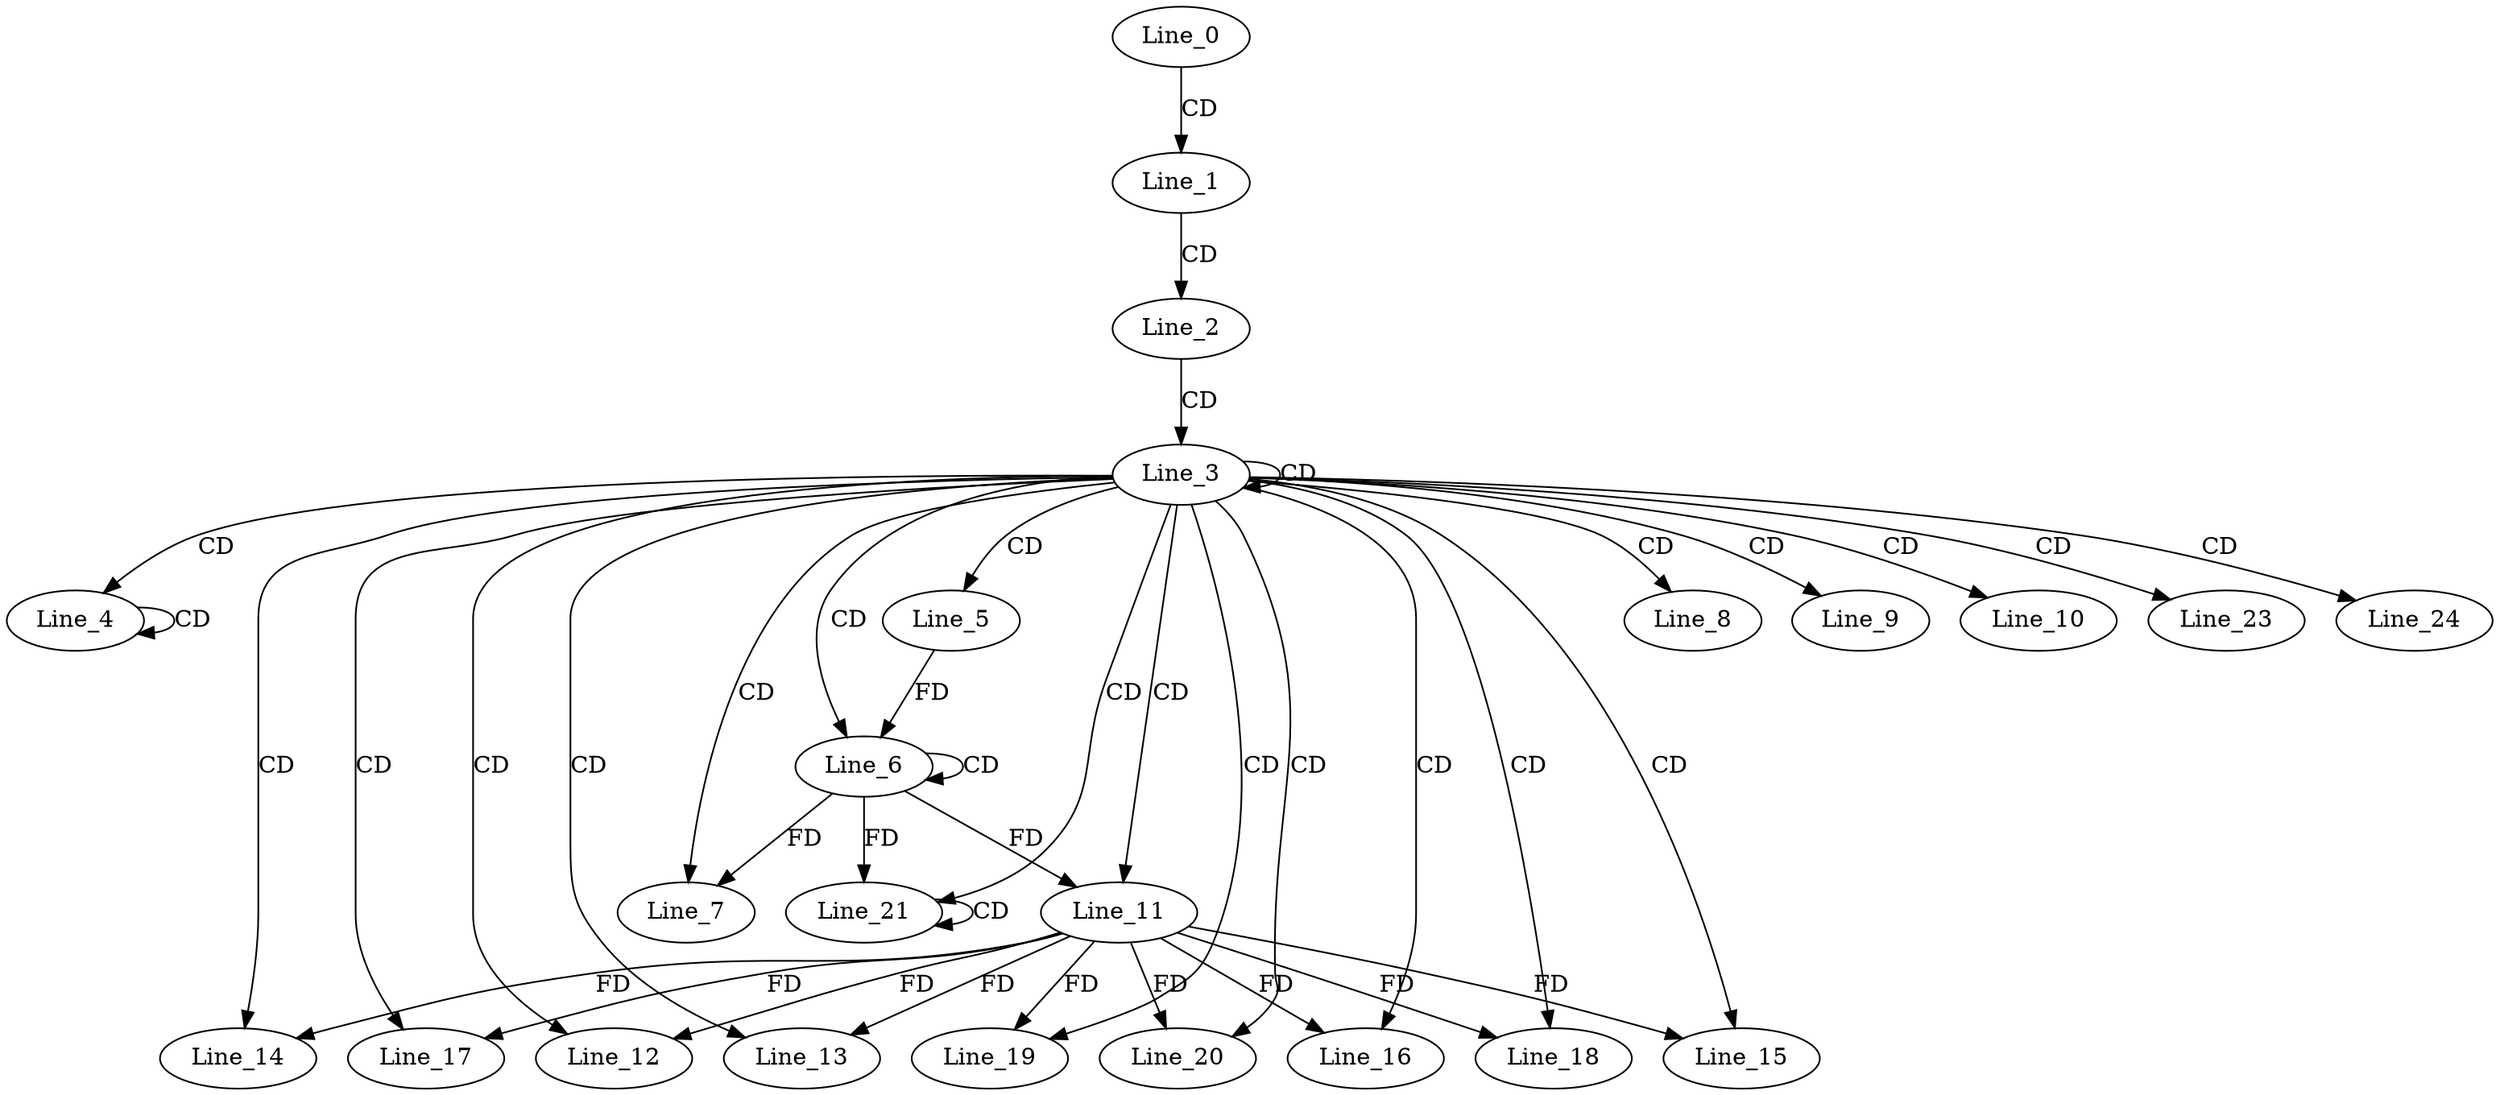 digraph G {
  Line_0;
  Line_1;
  Line_2;
  Line_3;
  Line_3;
  Line_4;
  Line_4;
  Line_5;
  Line_6;
  Line_6;
  Line_7;
  Line_8;
  Line_9;
  Line_10;
  Line_11;
  Line_11;
  Line_12;
  Line_13;
  Line_14;
  Line_15;
  Line_16;
  Line_17;
  Line_18;
  Line_19;
  Line_20;
  Line_21;
  Line_21;
  Line_23;
  Line_24;
  Line_0 -> Line_1 [ label="CD" ];
  Line_1 -> Line_2 [ label="CD" ];
  Line_2 -> Line_3 [ label="CD" ];
  Line_3 -> Line_3 [ label="CD" ];
  Line_3 -> Line_4 [ label="CD" ];
  Line_4 -> Line_4 [ label="CD" ];
  Line_3 -> Line_5 [ label="CD" ];
  Line_3 -> Line_6 [ label="CD" ];
  Line_6 -> Line_6 [ label="CD" ];
  Line_5 -> Line_6 [ label="FD" ];
  Line_3 -> Line_7 [ label="CD" ];
  Line_6 -> Line_7 [ label="FD" ];
  Line_3 -> Line_8 [ label="CD" ];
  Line_3 -> Line_9 [ label="CD" ];
  Line_3 -> Line_10 [ label="CD" ];
  Line_3 -> Line_11 [ label="CD" ];
  Line_6 -> Line_11 [ label="FD" ];
  Line_3 -> Line_12 [ label="CD" ];
  Line_11 -> Line_12 [ label="FD" ];
  Line_3 -> Line_13 [ label="CD" ];
  Line_11 -> Line_13 [ label="FD" ];
  Line_3 -> Line_14 [ label="CD" ];
  Line_11 -> Line_14 [ label="FD" ];
  Line_3 -> Line_15 [ label="CD" ];
  Line_11 -> Line_15 [ label="FD" ];
  Line_3 -> Line_16 [ label="CD" ];
  Line_11 -> Line_16 [ label="FD" ];
  Line_3 -> Line_17 [ label="CD" ];
  Line_11 -> Line_17 [ label="FD" ];
  Line_3 -> Line_18 [ label="CD" ];
  Line_11 -> Line_18 [ label="FD" ];
  Line_3 -> Line_19 [ label="CD" ];
  Line_11 -> Line_19 [ label="FD" ];
  Line_3 -> Line_20 [ label="CD" ];
  Line_11 -> Line_20 [ label="FD" ];
  Line_3 -> Line_21 [ label="CD" ];
  Line_21 -> Line_21 [ label="CD" ];
  Line_6 -> Line_21 [ label="FD" ];
  Line_3 -> Line_23 [ label="CD" ];
  Line_3 -> Line_24 [ label="CD" ];
}

